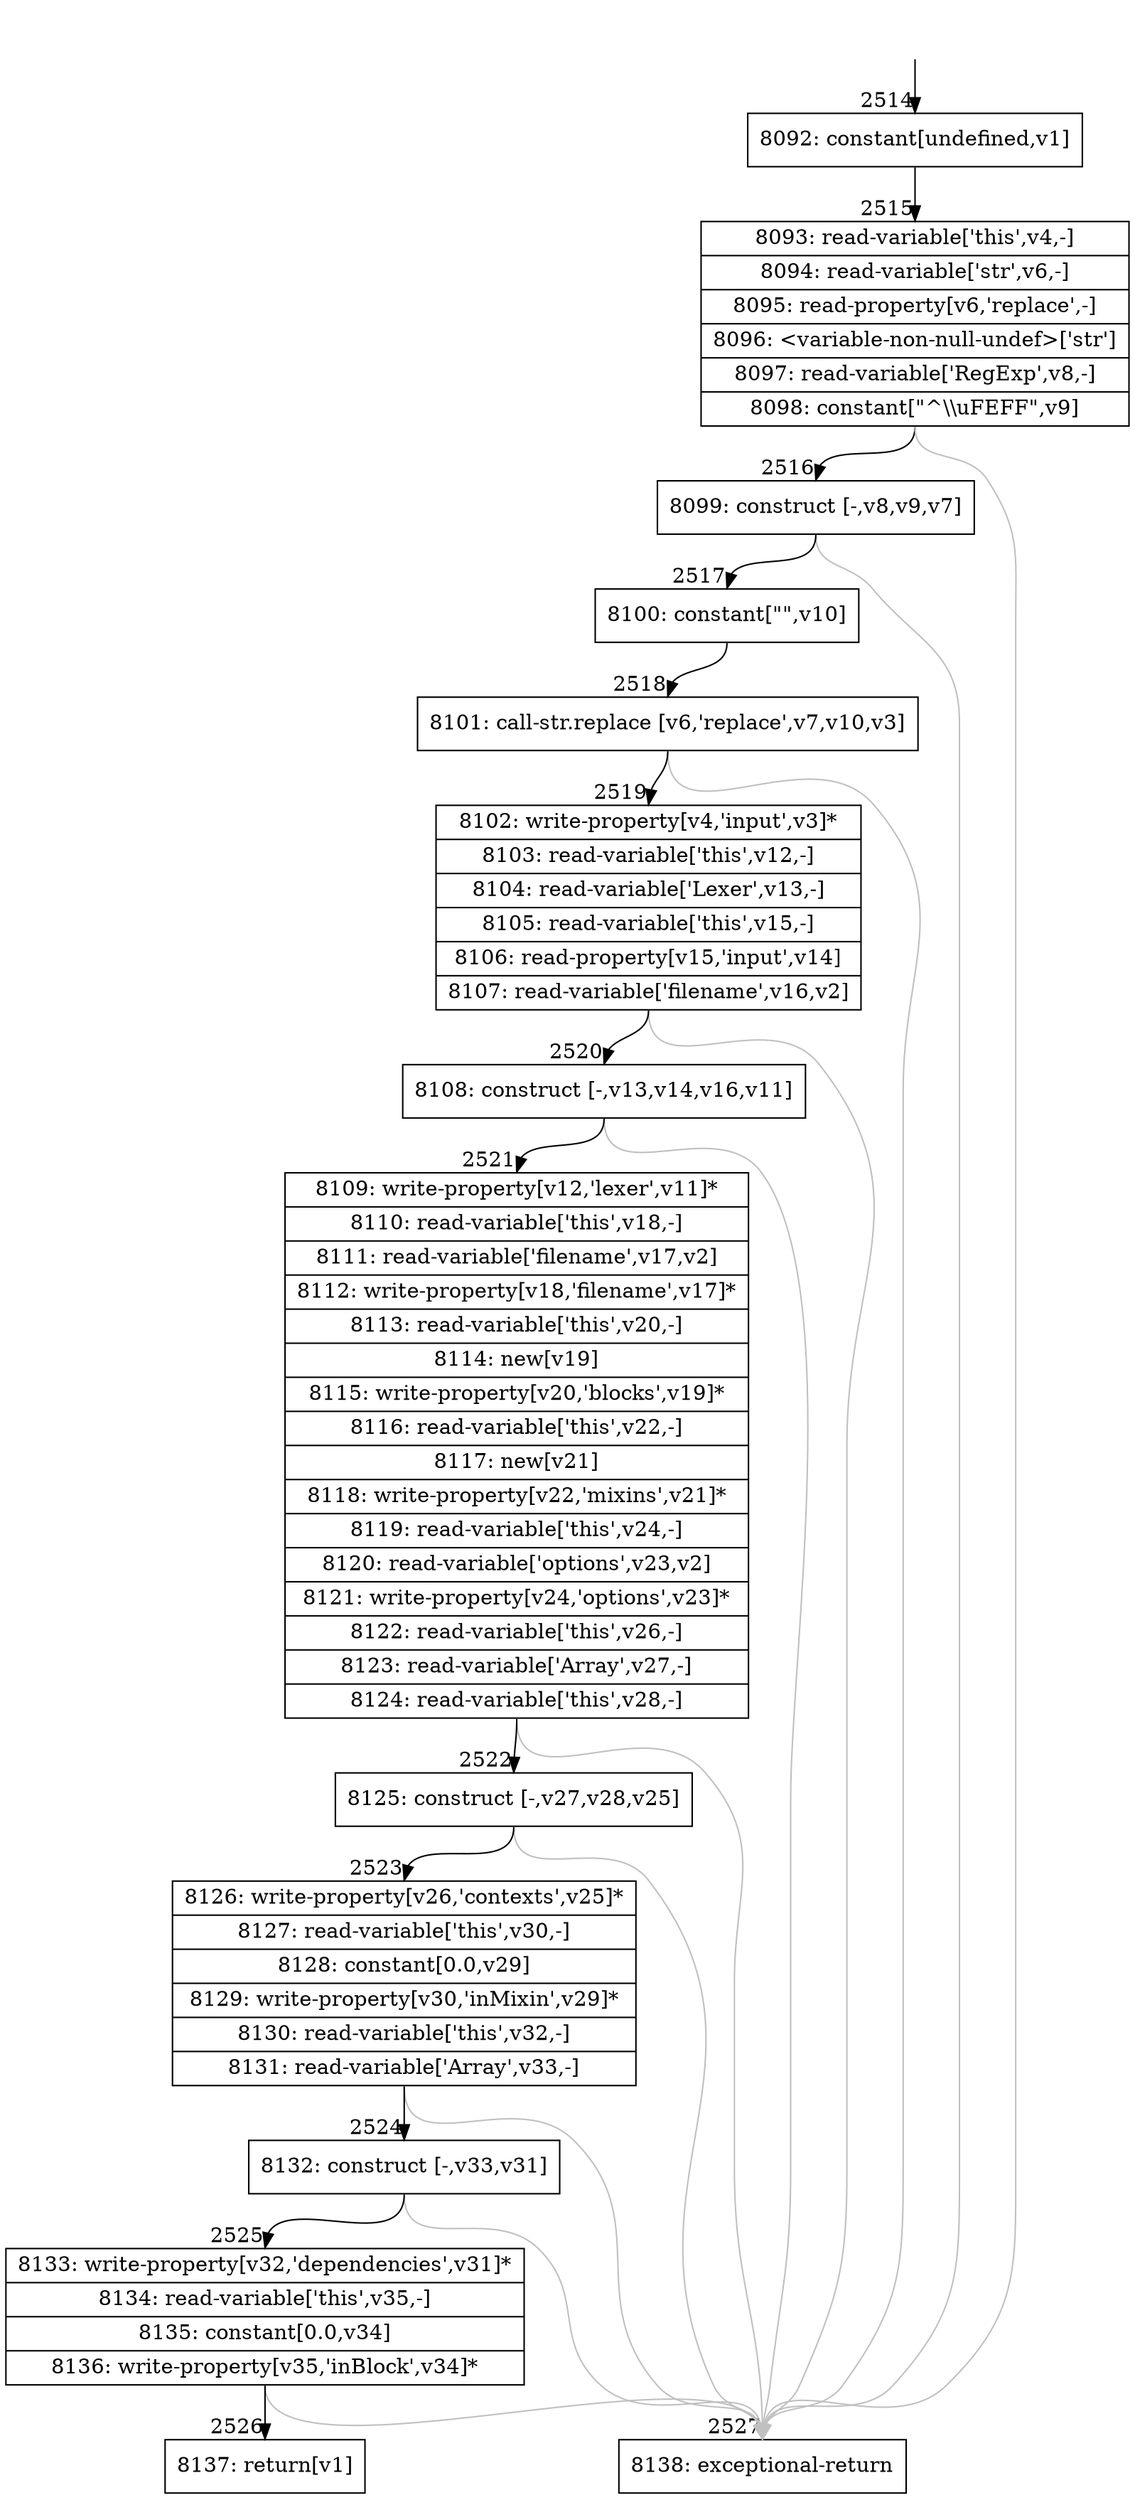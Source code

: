 digraph {
rankdir="TD"
BB_entry155[shape=none,label=""];
BB_entry155 -> BB2514 [tailport=s, headport=n, headlabel="    2514"]
BB2514 [shape=record label="{8092: constant[undefined,v1]}" ] 
BB2514 -> BB2515 [tailport=s, headport=n, headlabel="      2515"]
BB2515 [shape=record label="{8093: read-variable['this',v4,-]|8094: read-variable['str',v6,-]|8095: read-property[v6,'replace',-]|8096: \<variable-non-null-undef\>['str']|8097: read-variable['RegExp',v8,-]|8098: constant[\"^\\\\uFEFF\",v9]}" ] 
BB2515 -> BB2516 [tailport=s, headport=n, headlabel="      2516"]
BB2515 -> BB2527 [tailport=s, headport=n, color=gray, headlabel="      2527"]
BB2516 [shape=record label="{8099: construct [-,v8,v9,v7]}" ] 
BB2516 -> BB2517 [tailport=s, headport=n, headlabel="      2517"]
BB2516 -> BB2527 [tailport=s, headport=n, color=gray]
BB2517 [shape=record label="{8100: constant[\"\",v10]}" ] 
BB2517 -> BB2518 [tailport=s, headport=n, headlabel="      2518"]
BB2518 [shape=record label="{8101: call-str.replace [v6,'replace',v7,v10,v3]}" ] 
BB2518 -> BB2519 [tailport=s, headport=n, headlabel="      2519"]
BB2518 -> BB2527 [tailport=s, headport=n, color=gray]
BB2519 [shape=record label="{8102: write-property[v4,'input',v3]*|8103: read-variable['this',v12,-]|8104: read-variable['Lexer',v13,-]|8105: read-variable['this',v15,-]|8106: read-property[v15,'input',v14]|8107: read-variable['filename',v16,v2]}" ] 
BB2519 -> BB2520 [tailport=s, headport=n, headlabel="      2520"]
BB2519 -> BB2527 [tailport=s, headport=n, color=gray]
BB2520 [shape=record label="{8108: construct [-,v13,v14,v16,v11]}" ] 
BB2520 -> BB2521 [tailport=s, headport=n, headlabel="      2521"]
BB2520 -> BB2527 [tailport=s, headport=n, color=gray]
BB2521 [shape=record label="{8109: write-property[v12,'lexer',v11]*|8110: read-variable['this',v18,-]|8111: read-variable['filename',v17,v2]|8112: write-property[v18,'filename',v17]*|8113: read-variable['this',v20,-]|8114: new[v19]|8115: write-property[v20,'blocks',v19]*|8116: read-variable['this',v22,-]|8117: new[v21]|8118: write-property[v22,'mixins',v21]*|8119: read-variable['this',v24,-]|8120: read-variable['options',v23,v2]|8121: write-property[v24,'options',v23]*|8122: read-variable['this',v26,-]|8123: read-variable['Array',v27,-]|8124: read-variable['this',v28,-]}" ] 
BB2521 -> BB2522 [tailport=s, headport=n, headlabel="      2522"]
BB2521 -> BB2527 [tailport=s, headport=n, color=gray]
BB2522 [shape=record label="{8125: construct [-,v27,v28,v25]}" ] 
BB2522 -> BB2523 [tailport=s, headport=n, headlabel="      2523"]
BB2522 -> BB2527 [tailport=s, headport=n, color=gray]
BB2523 [shape=record label="{8126: write-property[v26,'contexts',v25]*|8127: read-variable['this',v30,-]|8128: constant[0.0,v29]|8129: write-property[v30,'inMixin',v29]*|8130: read-variable['this',v32,-]|8131: read-variable['Array',v33,-]}" ] 
BB2523 -> BB2524 [tailport=s, headport=n, headlabel="      2524"]
BB2523 -> BB2527 [tailport=s, headport=n, color=gray]
BB2524 [shape=record label="{8132: construct [-,v33,v31]}" ] 
BB2524 -> BB2525 [tailport=s, headport=n, headlabel="      2525"]
BB2524 -> BB2527 [tailport=s, headport=n, color=gray]
BB2525 [shape=record label="{8133: write-property[v32,'dependencies',v31]*|8134: read-variable['this',v35,-]|8135: constant[0.0,v34]|8136: write-property[v35,'inBlock',v34]*}" ] 
BB2525 -> BB2526 [tailport=s, headport=n, headlabel="      2526"]
BB2525 -> BB2527 [tailport=s, headport=n, color=gray]
BB2526 [shape=record label="{8137: return[v1]}" ] 
BB2527 [shape=record label="{8138: exceptional-return}" ] 
//#$~ 2774
}
